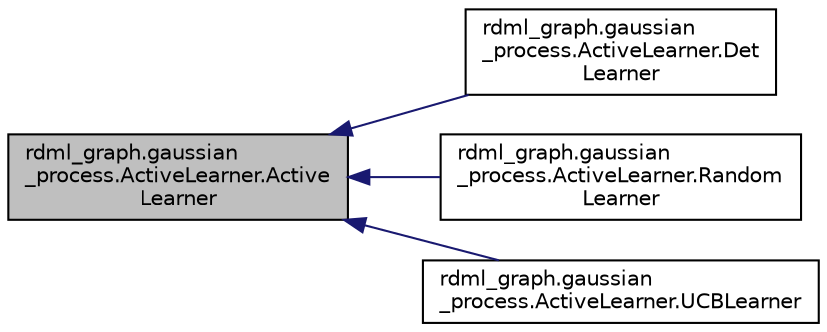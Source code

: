 digraph "rdml_graph.gaussian_process.ActiveLearner.ActiveLearner"
{
 // LATEX_PDF_SIZE
  edge [fontname="Helvetica",fontsize="10",labelfontname="Helvetica",labelfontsize="10"];
  node [fontname="Helvetica",fontsize="10",shape=record];
  rankdir="LR";
  Node1 [label="rdml_graph.gaussian\l_process.ActiveLearner.Active\lLearner",height=0.2,width=0.4,color="black", fillcolor="grey75", style="filled", fontcolor="black",tooltip="Base Active Learning class."];
  Node1 -> Node2 [dir="back",color="midnightblue",fontsize="10",style="solid",fontname="Helvetica"];
  Node2 [label="rdml_graph.gaussian\l_process.ActiveLearner.Det\lLearner",height=0.2,width=0.4,color="black", fillcolor="white", style="filled",URL="$classrdml__graph_1_1gaussian__process_1_1ActiveLearner_1_1DetLearner.html",tooltip=" "];
  Node1 -> Node3 [dir="back",color="midnightblue",fontsize="10",style="solid",fontname="Helvetica"];
  Node3 [label="rdml_graph.gaussian\l_process.ActiveLearner.Random\lLearner",height=0.2,width=0.4,color="black", fillcolor="white", style="filled",URL="$classrdml__graph_1_1gaussian__process_1_1ActiveLearner_1_1RandomLearner.html",tooltip=" "];
  Node1 -> Node4 [dir="back",color="midnightblue",fontsize="10",style="solid",fontname="Helvetica"];
  Node4 [label="rdml_graph.gaussian\l_process.ActiveLearner.UCBLearner",height=0.2,width=0.4,color="black", fillcolor="white", style="filled",URL="$classrdml__graph_1_1gaussian__process_1_1ActiveLearner_1_1UCBLearner.html",tooltip=" "];
}
